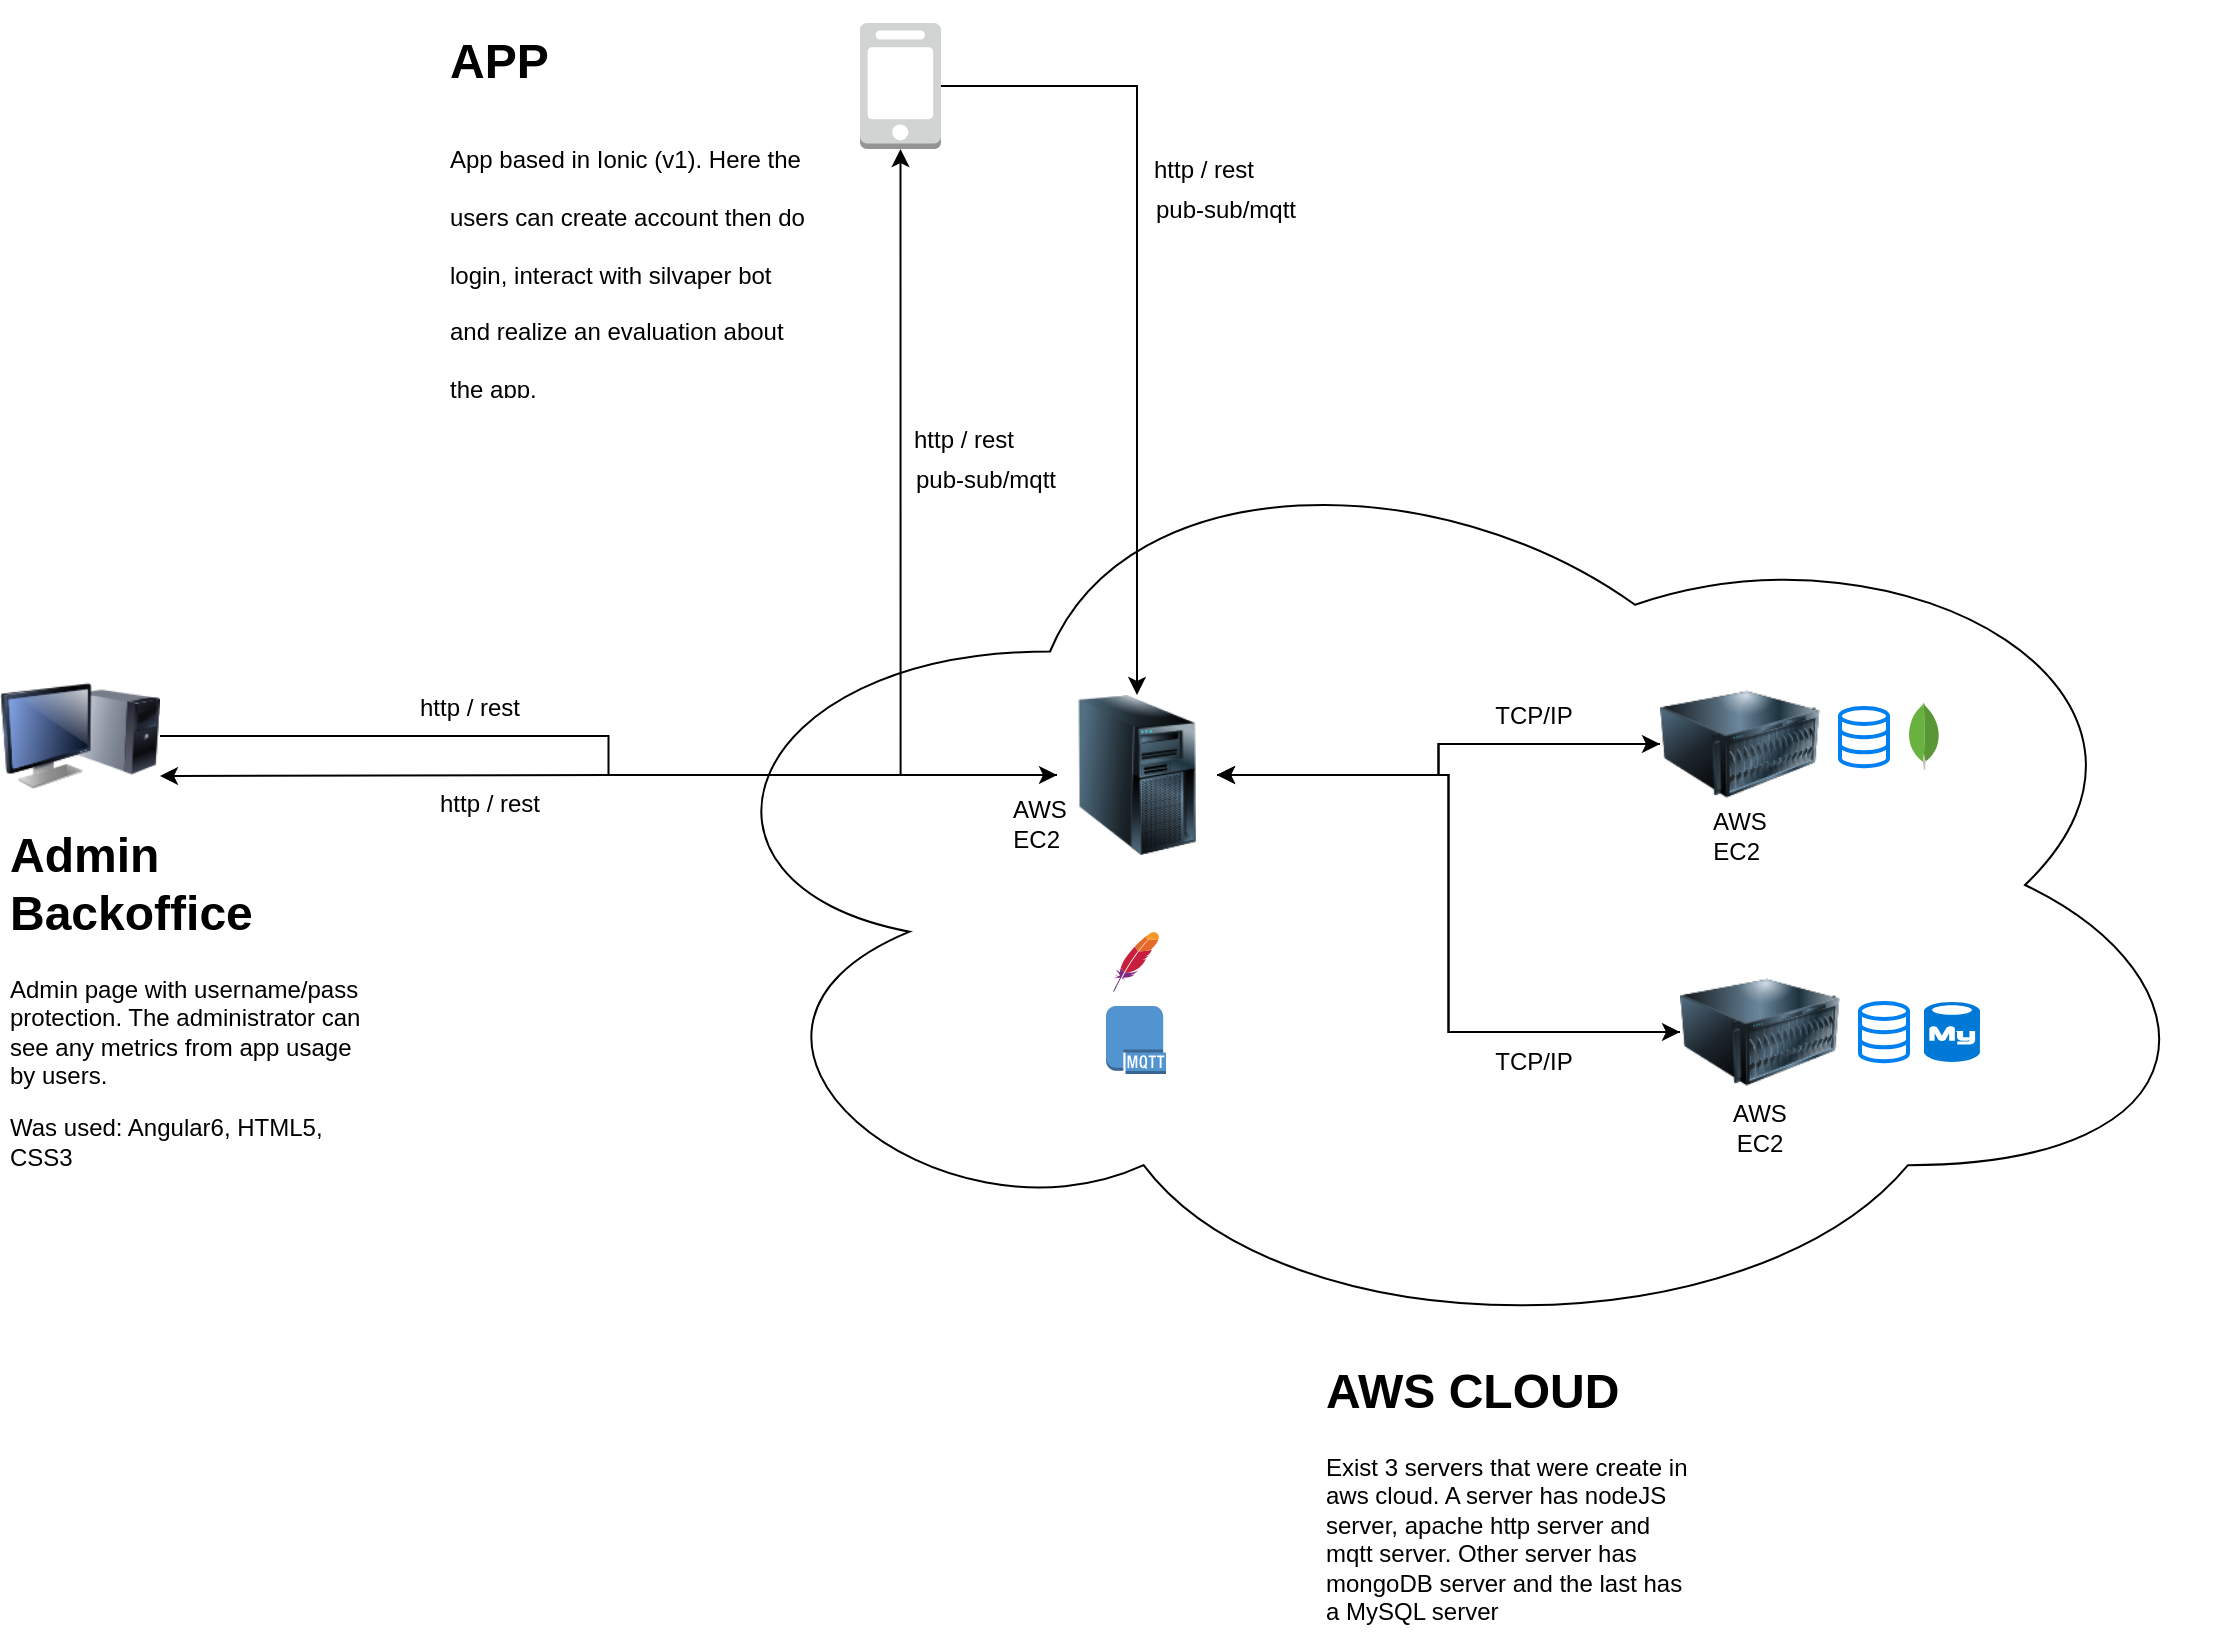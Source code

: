 <mxfile version="11.2.4" type="device" pages="1"><diagram id="dgTP7P-99ha0SzG-9uHN" name="Page-1"><mxGraphModel dx="1026" dy="1636" grid="1" gridSize="10" guides="1" tooltips="1" connect="1" arrows="1" fold="1" page="1" pageScale="1" pageWidth="827" pageHeight="1169" math="0" shadow="0"><root><mxCell id="0"/><mxCell id="1" parent="0"/><mxCell id="ID6QBfGuAYRe8vmS_rcJ-20" value="" style="ellipse;shape=cloud;whiteSpace=wrap;html=1;" vertex="1" parent="1"><mxGeometry x="410" y="173" width="780" height="467" as="geometry"/></mxCell><mxCell id="ID6QBfGuAYRe8vmS_rcJ-11" style="edgeStyle=orthogonalEdgeStyle;rounded=0;orthogonalLoop=1;jettySize=auto;html=1;entryX=0.5;entryY=0;entryDx=0;entryDy=0;" edge="1" parent="1" source="ID6QBfGuAYRe8vmS_rcJ-1" target="ID6QBfGuAYRe8vmS_rcJ-2"><mxGeometry relative="1" as="geometry"/></mxCell><mxCell id="ID6QBfGuAYRe8vmS_rcJ-1" value="" style="outlineConnect=0;dashed=0;verticalLabelPosition=bottom;verticalAlign=top;align=center;html=1;shape=mxgraph.aws3.mobile_client;fillColor=#D2D3D3;gradientColor=none;" vertex="1" parent="1"><mxGeometry x="510" y="-24.5" width="40.5" height="63" as="geometry"/></mxCell><mxCell id="ID6QBfGuAYRe8vmS_rcJ-16" style="edgeStyle=orthogonalEdgeStyle;rounded=0;orthogonalLoop=1;jettySize=auto;html=1;entryX=0.5;entryY=1;entryDx=0;entryDy=0;entryPerimeter=0;" edge="1" parent="1" source="ID6QBfGuAYRe8vmS_rcJ-2" target="ID6QBfGuAYRe8vmS_rcJ-1"><mxGeometry relative="1" as="geometry"/></mxCell><mxCell id="ID6QBfGuAYRe8vmS_rcJ-25" style="edgeStyle=orthogonalEdgeStyle;rounded=0;orthogonalLoop=1;jettySize=auto;html=1;entryX=1;entryY=0.75;entryDx=0;entryDy=0;" edge="1" parent="1" source="ID6QBfGuAYRe8vmS_rcJ-2" target="ID6QBfGuAYRe8vmS_rcJ-3"><mxGeometry relative="1" as="geometry"/></mxCell><mxCell id="ID6QBfGuAYRe8vmS_rcJ-38" style="edgeStyle=orthogonalEdgeStyle;rounded=0;orthogonalLoop=1;jettySize=auto;html=1;" edge="1" parent="1" source="ID6QBfGuAYRe8vmS_rcJ-2" target="ID6QBfGuAYRe8vmS_rcJ-29"><mxGeometry relative="1" as="geometry"/></mxCell><mxCell id="ID6QBfGuAYRe8vmS_rcJ-41" style="edgeStyle=orthogonalEdgeStyle;rounded=0;orthogonalLoop=1;jettySize=auto;html=1;entryX=0;entryY=0.5;entryDx=0;entryDy=0;" edge="1" parent="1" source="ID6QBfGuAYRe8vmS_rcJ-2" target="ID6QBfGuAYRe8vmS_rcJ-30"><mxGeometry relative="1" as="geometry"/></mxCell><mxCell id="ID6QBfGuAYRe8vmS_rcJ-2" value="" style="image;html=1;labelBackgroundColor=#ffffff;image=img/lib/clip_art/computers/Server_Tower_128x128.png" vertex="1" parent="1"><mxGeometry x="608.5" y="311.5" width="80" height="80" as="geometry"/></mxCell><mxCell id="ID6QBfGuAYRe8vmS_rcJ-27" style="edgeStyle=orthogonalEdgeStyle;rounded=0;orthogonalLoop=1;jettySize=auto;html=1;entryX=0;entryY=0.5;entryDx=0;entryDy=0;" edge="1" parent="1" source="ID6QBfGuAYRe8vmS_rcJ-3" target="ID6QBfGuAYRe8vmS_rcJ-2"><mxGeometry relative="1" as="geometry"/></mxCell><mxCell id="ID6QBfGuAYRe8vmS_rcJ-3" value="" style="image;html=1;labelBackgroundColor=#ffffff;image=img/lib/clip_art/computers/Monitor_Tower_128x128.png" vertex="1" parent="1"><mxGeometry x="80" y="292" width="80" height="80" as="geometry"/></mxCell><mxCell id="ID6QBfGuAYRe8vmS_rcJ-8" value="http / rest" style="text;html=1;strokeColor=none;fillColor=none;align=center;verticalAlign=middle;whiteSpace=wrap;rounded=0;" vertex="1" parent="1"><mxGeometry x="270" y="307.5" width="90" height="20" as="geometry"/></mxCell><mxCell id="ID6QBfGuAYRe8vmS_rcJ-10" value="AWS EC2&amp;nbsp;" style="text;html=1;strokeColor=none;fillColor=none;align=center;verticalAlign=middle;whiteSpace=wrap;rounded=0;" vertex="1" parent="1"><mxGeometry x="580" y="366" width="40" height="20" as="geometry"/></mxCell><mxCell id="ID6QBfGuAYRe8vmS_rcJ-12" value="http / rest" style="text;html=1;strokeColor=none;fillColor=none;align=center;verticalAlign=middle;whiteSpace=wrap;rounded=0;" vertex="1" parent="1"><mxGeometry x="516.5" y="173.5" width="90" height="20" as="geometry"/></mxCell><mxCell id="ID6QBfGuAYRe8vmS_rcJ-17" value="pub-sub/mqtt" style="text;html=1;strokeColor=none;fillColor=none;align=center;verticalAlign=middle;whiteSpace=wrap;rounded=0;" vertex="1" parent="1"><mxGeometry x="528" y="193.5" width="90" height="20" as="geometry"/></mxCell><mxCell id="ID6QBfGuAYRe8vmS_rcJ-22" value="http / rest" style="text;html=1;strokeColor=none;fillColor=none;align=center;verticalAlign=middle;whiteSpace=wrap;rounded=0;" vertex="1" parent="1"><mxGeometry x="637" y="38.5" width="90" height="20" as="geometry"/></mxCell><mxCell id="ID6QBfGuAYRe8vmS_rcJ-23" value="pub-sub/mqtt" style="text;html=1;strokeColor=none;fillColor=none;align=center;verticalAlign=middle;whiteSpace=wrap;rounded=0;" vertex="1" parent="1"><mxGeometry x="648" y="58.5" width="90" height="20" as="geometry"/></mxCell><mxCell id="ID6QBfGuAYRe8vmS_rcJ-28" value="http / rest" style="text;html=1;strokeColor=none;fillColor=none;align=center;verticalAlign=middle;whiteSpace=wrap;rounded=0;" vertex="1" parent="1"><mxGeometry x="280" y="356" width="90" height="20" as="geometry"/></mxCell><mxCell id="ID6QBfGuAYRe8vmS_rcJ-37" style="edgeStyle=orthogonalEdgeStyle;rounded=0;orthogonalLoop=1;jettySize=auto;html=1;" edge="1" parent="1" source="ID6QBfGuAYRe8vmS_rcJ-29" target="ID6QBfGuAYRe8vmS_rcJ-2"><mxGeometry relative="1" as="geometry"/></mxCell><mxCell id="ID6QBfGuAYRe8vmS_rcJ-29" value="" style="image;html=1;labelBackgroundColor=#ffffff;image=img/lib/clip_art/computers/Server_128x128.png" vertex="1" parent="1"><mxGeometry x="910" y="296" width="80" height="80" as="geometry"/></mxCell><mxCell id="ID6QBfGuAYRe8vmS_rcJ-39" style="edgeStyle=orthogonalEdgeStyle;rounded=0;orthogonalLoop=1;jettySize=auto;html=1;entryX=1;entryY=0.5;entryDx=0;entryDy=0;" edge="1" parent="1" source="ID6QBfGuAYRe8vmS_rcJ-30" target="ID6QBfGuAYRe8vmS_rcJ-2"><mxGeometry relative="1" as="geometry"/></mxCell><mxCell id="ID6QBfGuAYRe8vmS_rcJ-30" value="" style="image;html=1;labelBackgroundColor=#ffffff;image=img/lib/clip_art/computers/Server_128x128.png" vertex="1" parent="1"><mxGeometry x="920" y="440" width="80" height="80" as="geometry"/></mxCell><mxCell id="ID6QBfGuAYRe8vmS_rcJ-31" value="" style="html=1;verticalLabelPosition=bottom;align=center;labelBackgroundColor=#ffffff;verticalAlign=top;strokeWidth=2;strokeColor=#0080F0;fillColor=#ffffff;shadow=0;dashed=0;shape=mxgraph.ios7.icons.data;" vertex="1" parent="1"><mxGeometry x="1000" y="318" width="24" height="29.1" as="geometry"/></mxCell><mxCell id="ID6QBfGuAYRe8vmS_rcJ-32" value="" style="html=1;verticalLabelPosition=bottom;align=center;labelBackgroundColor=#ffffff;verticalAlign=top;strokeWidth=2;strokeColor=#0080F0;fillColor=#ffffff;shadow=0;dashed=0;shape=mxgraph.ios7.icons.data;" vertex="1" parent="1"><mxGeometry x="1010" y="465.5" width="24" height="29.1" as="geometry"/></mxCell><mxCell id="ID6QBfGuAYRe8vmS_rcJ-36" value="" style="shape=image;html=1;verticalAlign=top;verticalLabelPosition=bottom;labelBackgroundColor=#ffffff;imageAspect=0;aspect=fixed;image=https://cdn2.iconfinder.com/data/icons/nodejs-1/128/nodejs-128.png" vertex="1" parent="1"><mxGeometry x="633.5" y="400" width="30" height="30" as="geometry"/></mxCell><mxCell id="ID6QBfGuAYRe8vmS_rcJ-44" value="" style="dashed=0;outlineConnect=0;html=1;align=center;labelPosition=center;verticalLabelPosition=bottom;verticalAlign=top;shape=mxgraph.weblogos.apache" vertex="1" parent="1"><mxGeometry x="636.5" y="430" width="23" height="30" as="geometry"/></mxCell><mxCell id="ID6QBfGuAYRe8vmS_rcJ-46" value="" style="outlineConnect=0;dashed=0;verticalLabelPosition=bottom;verticalAlign=top;align=center;html=1;shape=mxgraph.aws3.mqtt_protocol;fillColor=#5294CF;gradientColor=none;" vertex="1" parent="1"><mxGeometry x="633" y="467" width="30" height="34" as="geometry"/></mxCell><mxCell id="ID6QBfGuAYRe8vmS_rcJ-47" value="AWS EC2&amp;nbsp;" style="text;html=1;strokeColor=none;fillColor=none;align=center;verticalAlign=middle;whiteSpace=wrap;rounded=0;" vertex="1" parent="1"><mxGeometry x="930" y="372" width="40" height="20" as="geometry"/></mxCell><mxCell id="ID6QBfGuAYRe8vmS_rcJ-48" value="AWS EC2" style="text;html=1;strokeColor=none;fillColor=none;align=center;verticalAlign=middle;whiteSpace=wrap;rounded=0;" vertex="1" parent="1"><mxGeometry x="940" y="518" width="40" height="20" as="geometry"/></mxCell><mxCell id="ID6QBfGuAYRe8vmS_rcJ-49" value="" style="dashed=0;outlineConnect=0;html=1;align=center;labelPosition=center;verticalLabelPosition=bottom;verticalAlign=top;shape=mxgraph.weblogos.mongodb" vertex="1" parent="1"><mxGeometry x="1034" y="315" width="16" height="34" as="geometry"/></mxCell><mxCell id="ID6QBfGuAYRe8vmS_rcJ-50" value="" style="shadow=0;dashed=0;html=1;strokeColor=none;fillColor=#0079D6;labelPosition=center;verticalLabelPosition=bottom;verticalAlign=top;align=center;shape=mxgraph.azure.mysql_database;pointerEvents=1;" vertex="1" parent="1"><mxGeometry x="1042" y="465" width="28" height="30" as="geometry"/></mxCell><mxCell id="ID6QBfGuAYRe8vmS_rcJ-51" value="TCP/IP" style="text;html=1;strokeColor=none;fillColor=none;align=center;verticalAlign=middle;whiteSpace=wrap;rounded=0;" vertex="1" parent="1"><mxGeometry x="827" y="312" width="40" height="20" as="geometry"/></mxCell><mxCell id="ID6QBfGuAYRe8vmS_rcJ-52" value="TCP/IP" style="text;html=1;strokeColor=none;fillColor=none;align=center;verticalAlign=middle;whiteSpace=wrap;rounded=0;" vertex="1" parent="1"><mxGeometry x="827" y="485" width="40" height="20" as="geometry"/></mxCell><mxCell id="ID6QBfGuAYRe8vmS_rcJ-54" value="&lt;h1&gt;Admin Backoffice&lt;/h1&gt;&lt;p&gt;Admin page with username/pass protection. The administrator can see any metrics from app usage by users.&lt;/p&gt;&lt;p&gt;Was used: Angular6, HTML5, CSS3&lt;/p&gt;" style="text;html=1;strokeColor=none;fillColor=none;spacing=5;spacingTop=-20;whiteSpace=wrap;overflow=hidden;rounded=0;" vertex="1" parent="1"><mxGeometry x="80" y="372" width="190" height="188" as="geometry"/></mxCell><mxCell id="ID6QBfGuAYRe8vmS_rcJ-55" value="&lt;h1&gt;&lt;span&gt;APP&lt;/span&gt;&lt;/h1&gt;&lt;h1&gt;&lt;span style=&quot;font-size: 12px ; font-weight: normal&quot;&gt;App based in Ionic (v1). Here the users can create account then do login, interact with silvaper bot and realize an evaluation about the app.&lt;/span&gt;&lt;/h1&gt;" style="text;html=1;strokeColor=none;fillColor=none;spacing=5;spacingTop=-20;whiteSpace=wrap;overflow=hidden;rounded=0;" vertex="1" parent="1"><mxGeometry x="300" y="-25.5" width="190" height="188" as="geometry"/></mxCell><mxCell id="ID6QBfGuAYRe8vmS_rcJ-56" value="&lt;h1&gt;AWS CLOUD&lt;/h1&gt;&lt;p&gt;Exist 3 servers that were create in aws cloud. A server has nodeJS server, apache http server and mqtt server. Other server has mongoDB server and the last has a MySQL server&lt;/p&gt;" style="text;html=1;strokeColor=none;fillColor=none;spacing=5;spacingTop=-20;whiteSpace=wrap;overflow=hidden;rounded=0;" vertex="1" parent="1"><mxGeometry x="738" y="640" width="190" height="148" as="geometry"/></mxCell></root></mxGraphModel></diagram></mxfile>